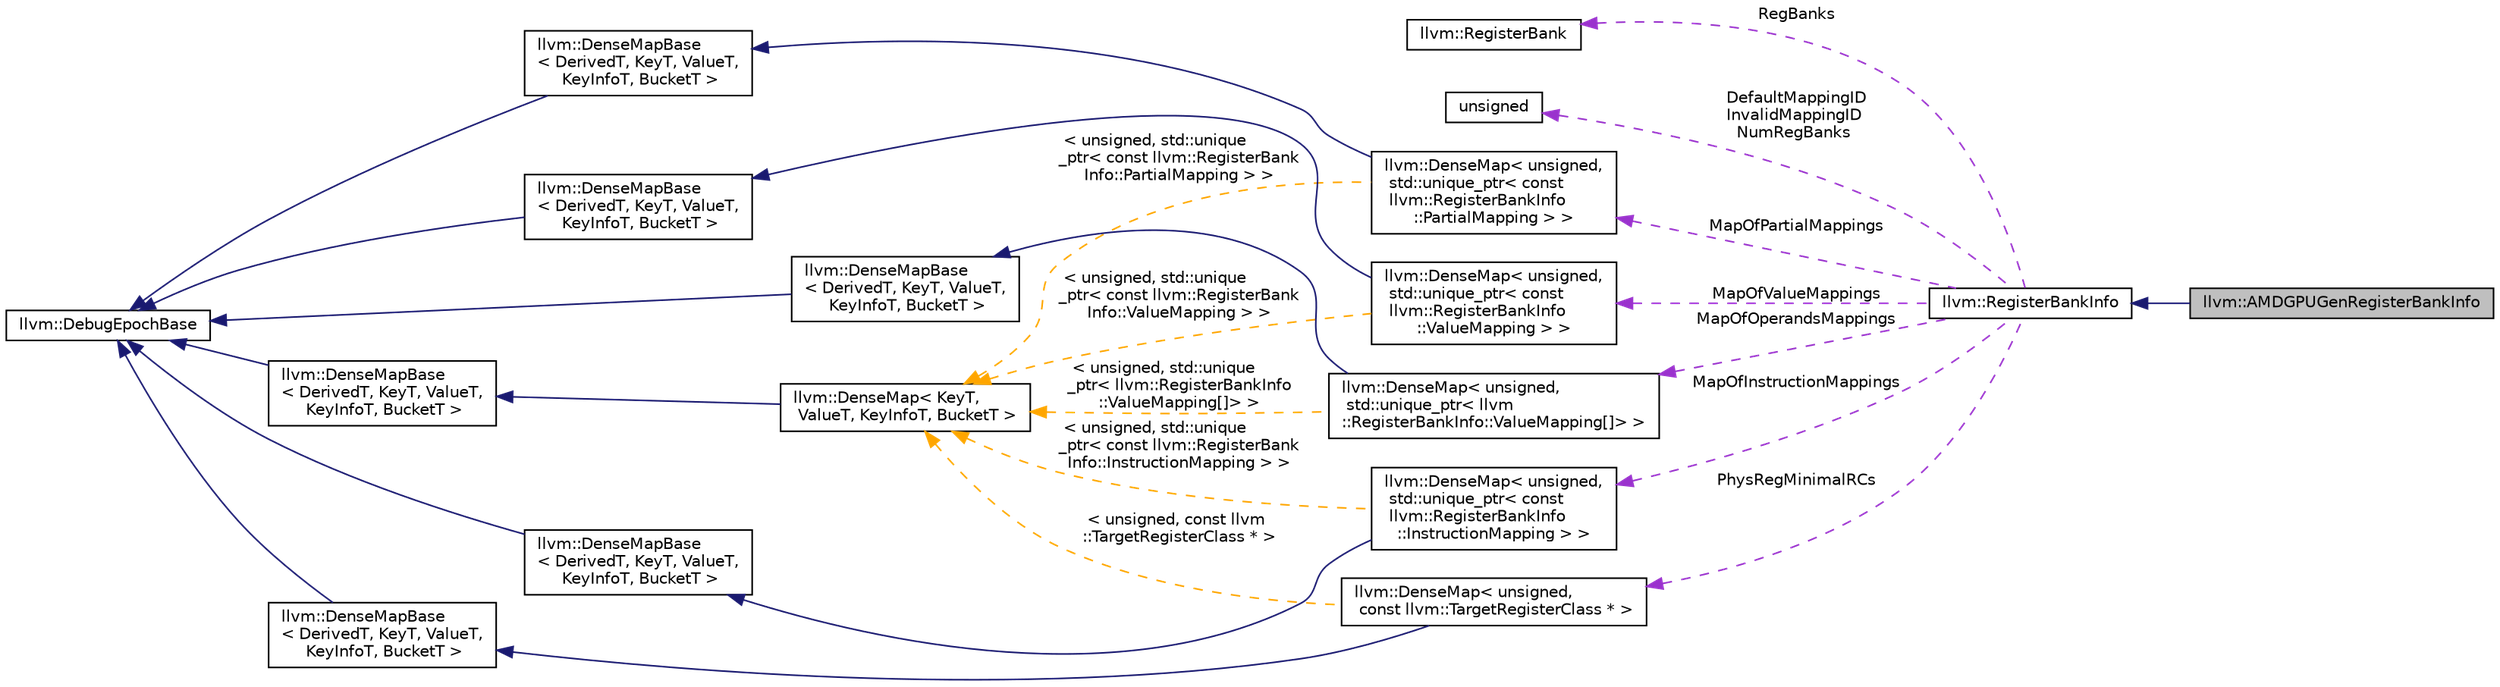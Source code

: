 digraph "llvm::AMDGPUGenRegisterBankInfo"
{
 // LATEX_PDF_SIZE
  bgcolor="transparent";
  edge [fontname="Helvetica",fontsize="10",labelfontname="Helvetica",labelfontsize="10"];
  node [fontname="Helvetica",fontsize="10",shape="box"];
  rankdir="LR";
  Node1 [label="llvm::AMDGPUGenRegisterBankInfo",height=0.2,width=0.4,color="black", fillcolor="grey75", style="filled", fontcolor="black",tooltip="This class provides the information for the target register banks."];
  Node2 -> Node1 [dir="back",color="midnightblue",fontsize="10",style="solid",fontname="Helvetica"];
  Node2 [label="llvm::RegisterBankInfo",height=0.2,width=0.4,color="black",URL="$classllvm_1_1RegisterBankInfo.html",tooltip="Holds all the information related to register banks."];
  Node3 -> Node2 [dir="back",color="darkorchid3",fontsize="10",style="dashed",label=" RegBanks" ,fontname="Helvetica"];
  Node3 [label="llvm::RegisterBank",height=0.2,width=0.4,color="black",URL="$classllvm_1_1RegisterBank.html",tooltip="This class implements the register bank concept."];
  Node4 -> Node2 [dir="back",color="darkorchid3",fontsize="10",style="dashed",label=" DefaultMappingID\nInvalidMappingID\nNumRegBanks" ,fontname="Helvetica"];
  Node4 [label="unsigned",height=0.2,width=0.4,color="black",URL="$classunsigned.html",tooltip=" "];
  Node5 -> Node2 [dir="back",color="darkorchid3",fontsize="10",style="dashed",label=" MapOfPartialMappings" ,fontname="Helvetica"];
  Node5 [label="llvm::DenseMap\< unsigned,\l std::unique_ptr\< const\l llvm::RegisterBankInfo\l::PartialMapping \> \>",height=0.2,width=0.4,color="black",URL="$classllvm_1_1DenseMap.html",tooltip=" "];
  Node6 -> Node5 [dir="back",color="midnightblue",fontsize="10",style="solid",fontname="Helvetica"];
  Node6 [label="llvm::DenseMapBase\l\< DerivedT, KeyT, ValueT,\l KeyInfoT, BucketT \>",height=0.2,width=0.4,color="black",URL="$classllvm_1_1DenseMapBase.html",tooltip=" "];
  Node7 -> Node6 [dir="back",color="midnightblue",fontsize="10",style="solid",fontname="Helvetica"];
  Node7 [label="llvm::DebugEpochBase",height=0.2,width=0.4,color="black",URL="$classllvm_1_1DebugEpochBase.html",tooltip=" "];
  Node8 -> Node5 [dir="back",color="orange",fontsize="10",style="dashed",label=" \< unsigned, std::unique\l_ptr\< const llvm::RegisterBank\lInfo::PartialMapping \> \>" ,fontname="Helvetica"];
  Node8 [label="llvm::DenseMap\< KeyT,\l ValueT, KeyInfoT, BucketT \>",height=0.2,width=0.4,color="black",URL="$classllvm_1_1DenseMap.html",tooltip=" "];
  Node9 -> Node8 [dir="back",color="midnightblue",fontsize="10",style="solid",fontname="Helvetica"];
  Node9 [label="llvm::DenseMapBase\l\< DerivedT, KeyT, ValueT,\l KeyInfoT, BucketT \>",height=0.2,width=0.4,color="black",URL="$classllvm_1_1DenseMapBase.html",tooltip=" "];
  Node7 -> Node9 [dir="back",color="midnightblue",fontsize="10",style="solid",fontname="Helvetica"];
  Node10 -> Node2 [dir="back",color="darkorchid3",fontsize="10",style="dashed",label=" MapOfValueMappings" ,fontname="Helvetica"];
  Node10 [label="llvm::DenseMap\< unsigned,\l std::unique_ptr\< const\l llvm::RegisterBankInfo\l::ValueMapping \> \>",height=0.2,width=0.4,color="black",URL="$classllvm_1_1DenseMap.html",tooltip=" "];
  Node11 -> Node10 [dir="back",color="midnightblue",fontsize="10",style="solid",fontname="Helvetica"];
  Node11 [label="llvm::DenseMapBase\l\< DerivedT, KeyT, ValueT,\l KeyInfoT, BucketT \>",height=0.2,width=0.4,color="black",URL="$classllvm_1_1DenseMapBase.html",tooltip=" "];
  Node7 -> Node11 [dir="back",color="midnightblue",fontsize="10",style="solid",fontname="Helvetica"];
  Node8 -> Node10 [dir="back",color="orange",fontsize="10",style="dashed",label=" \< unsigned, std::unique\l_ptr\< const llvm::RegisterBank\lInfo::ValueMapping \> \>" ,fontname="Helvetica"];
  Node12 -> Node2 [dir="back",color="darkorchid3",fontsize="10",style="dashed",label=" MapOfOperandsMappings" ,fontname="Helvetica"];
  Node12 [label="llvm::DenseMap\< unsigned,\l std::unique_ptr\< llvm\l::RegisterBankInfo::ValueMapping[]\> \>",height=0.2,width=0.4,color="black",URL="$classllvm_1_1DenseMap.html",tooltip=" "];
  Node13 -> Node12 [dir="back",color="midnightblue",fontsize="10",style="solid",fontname="Helvetica"];
  Node13 [label="llvm::DenseMapBase\l\< DerivedT, KeyT, ValueT,\l KeyInfoT, BucketT \>",height=0.2,width=0.4,color="black",URL="$classllvm_1_1DenseMapBase.html",tooltip=" "];
  Node7 -> Node13 [dir="back",color="midnightblue",fontsize="10",style="solid",fontname="Helvetica"];
  Node8 -> Node12 [dir="back",color="orange",fontsize="10",style="dashed",label=" \< unsigned, std::unique\l_ptr\< llvm::RegisterBankInfo\l::ValueMapping[]\> \>" ,fontname="Helvetica"];
  Node14 -> Node2 [dir="back",color="darkorchid3",fontsize="10",style="dashed",label=" MapOfInstructionMappings" ,fontname="Helvetica"];
  Node14 [label="llvm::DenseMap\< unsigned,\l std::unique_ptr\< const\l llvm::RegisterBankInfo\l::InstructionMapping \> \>",height=0.2,width=0.4,color="black",URL="$classllvm_1_1DenseMap.html",tooltip=" "];
  Node15 -> Node14 [dir="back",color="midnightblue",fontsize="10",style="solid",fontname="Helvetica"];
  Node15 [label="llvm::DenseMapBase\l\< DerivedT, KeyT, ValueT,\l KeyInfoT, BucketT \>",height=0.2,width=0.4,color="black",URL="$classllvm_1_1DenseMapBase.html",tooltip=" "];
  Node7 -> Node15 [dir="back",color="midnightblue",fontsize="10",style="solid",fontname="Helvetica"];
  Node8 -> Node14 [dir="back",color="orange",fontsize="10",style="dashed",label=" \< unsigned, std::unique\l_ptr\< const llvm::RegisterBank\lInfo::InstructionMapping \> \>" ,fontname="Helvetica"];
  Node16 -> Node2 [dir="back",color="darkorchid3",fontsize="10",style="dashed",label=" PhysRegMinimalRCs" ,fontname="Helvetica"];
  Node16 [label="llvm::DenseMap\< unsigned,\l const llvm::TargetRegisterClass * \>",height=0.2,width=0.4,color="black",URL="$classllvm_1_1DenseMap.html",tooltip=" "];
  Node17 -> Node16 [dir="back",color="midnightblue",fontsize="10",style="solid",fontname="Helvetica"];
  Node17 [label="llvm::DenseMapBase\l\< DerivedT, KeyT, ValueT,\l KeyInfoT, BucketT \>",height=0.2,width=0.4,color="black",URL="$classllvm_1_1DenseMapBase.html",tooltip=" "];
  Node7 -> Node17 [dir="back",color="midnightblue",fontsize="10",style="solid",fontname="Helvetica"];
  Node8 -> Node16 [dir="back",color="orange",fontsize="10",style="dashed",label=" \< unsigned, const llvm\l::TargetRegisterClass * \>" ,fontname="Helvetica"];
}
